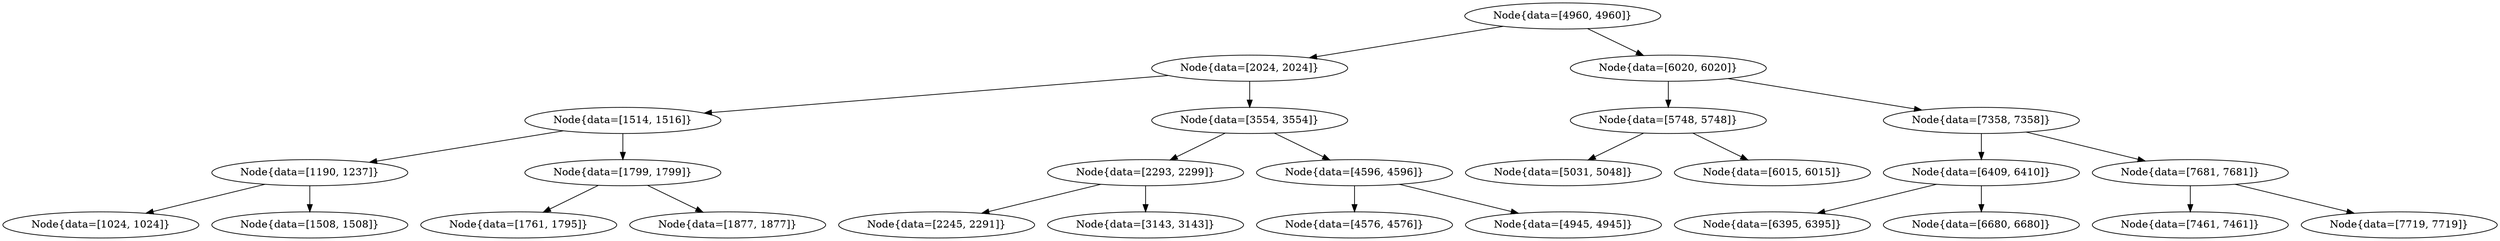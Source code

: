 digraph G{
1690796457 [label="Node{data=[4960, 4960]}"]
1690796457 -> 1911379471
1911379471 [label="Node{data=[2024, 2024]}"]
1911379471 -> 95980430
95980430 [label="Node{data=[1514, 1516]}"]
95980430 -> 1478835287
1478835287 [label="Node{data=[1190, 1237]}"]
1478835287 -> 12006451
12006451 [label="Node{data=[1024, 1024]}"]
1478835287 -> 468797188
468797188 [label="Node{data=[1508, 1508]}"]
95980430 -> 1515477775
1515477775 [label="Node{data=[1799, 1799]}"]
1515477775 -> 736236438
736236438 [label="Node{data=[1761, 1795]}"]
1515477775 -> 307080309
307080309 [label="Node{data=[1877, 1877]}"]
1911379471 -> 51712095
51712095 [label="Node{data=[3554, 3554]}"]
51712095 -> 2070003473
2070003473 [label="Node{data=[2293, 2299]}"]
2070003473 -> 1076133192
1076133192 [label="Node{data=[2245, 2291]}"]
2070003473 -> 1073041213
1073041213 [label="Node{data=[3143, 3143]}"]
51712095 -> 348731252
348731252 [label="Node{data=[4596, 4596]}"]
348731252 -> 1655081931
1655081931 [label="Node{data=[4576, 4576]}"]
348731252 -> 25916650
25916650 [label="Node{data=[4945, 4945]}"]
1690796457 -> 345132865
345132865 [label="Node{data=[6020, 6020]}"]
345132865 -> 1228777520
1228777520 [label="Node{data=[5748, 5748]}"]
1228777520 -> 529766927
529766927 [label="Node{data=[5031, 5048]}"]
1228777520 -> 1164280115
1164280115 [label="Node{data=[6015, 6015]}"]
345132865 -> 1124804249
1124804249 [label="Node{data=[7358, 7358]}"]
1124804249 -> 1733520096
1733520096 [label="Node{data=[6409, 6410]}"]
1733520096 -> 1679022055
1679022055 [label="Node{data=[6395, 6395]}"]
1733520096 -> 219594319
219594319 [label="Node{data=[6680, 6680]}"]
1124804249 -> 397639322
397639322 [label="Node{data=[7681, 7681]}"]
397639322 -> 1808470758
1808470758 [label="Node{data=[7461, 7461]}"]
397639322 -> 287136919
287136919 [label="Node{data=[7719, 7719]}"]
}